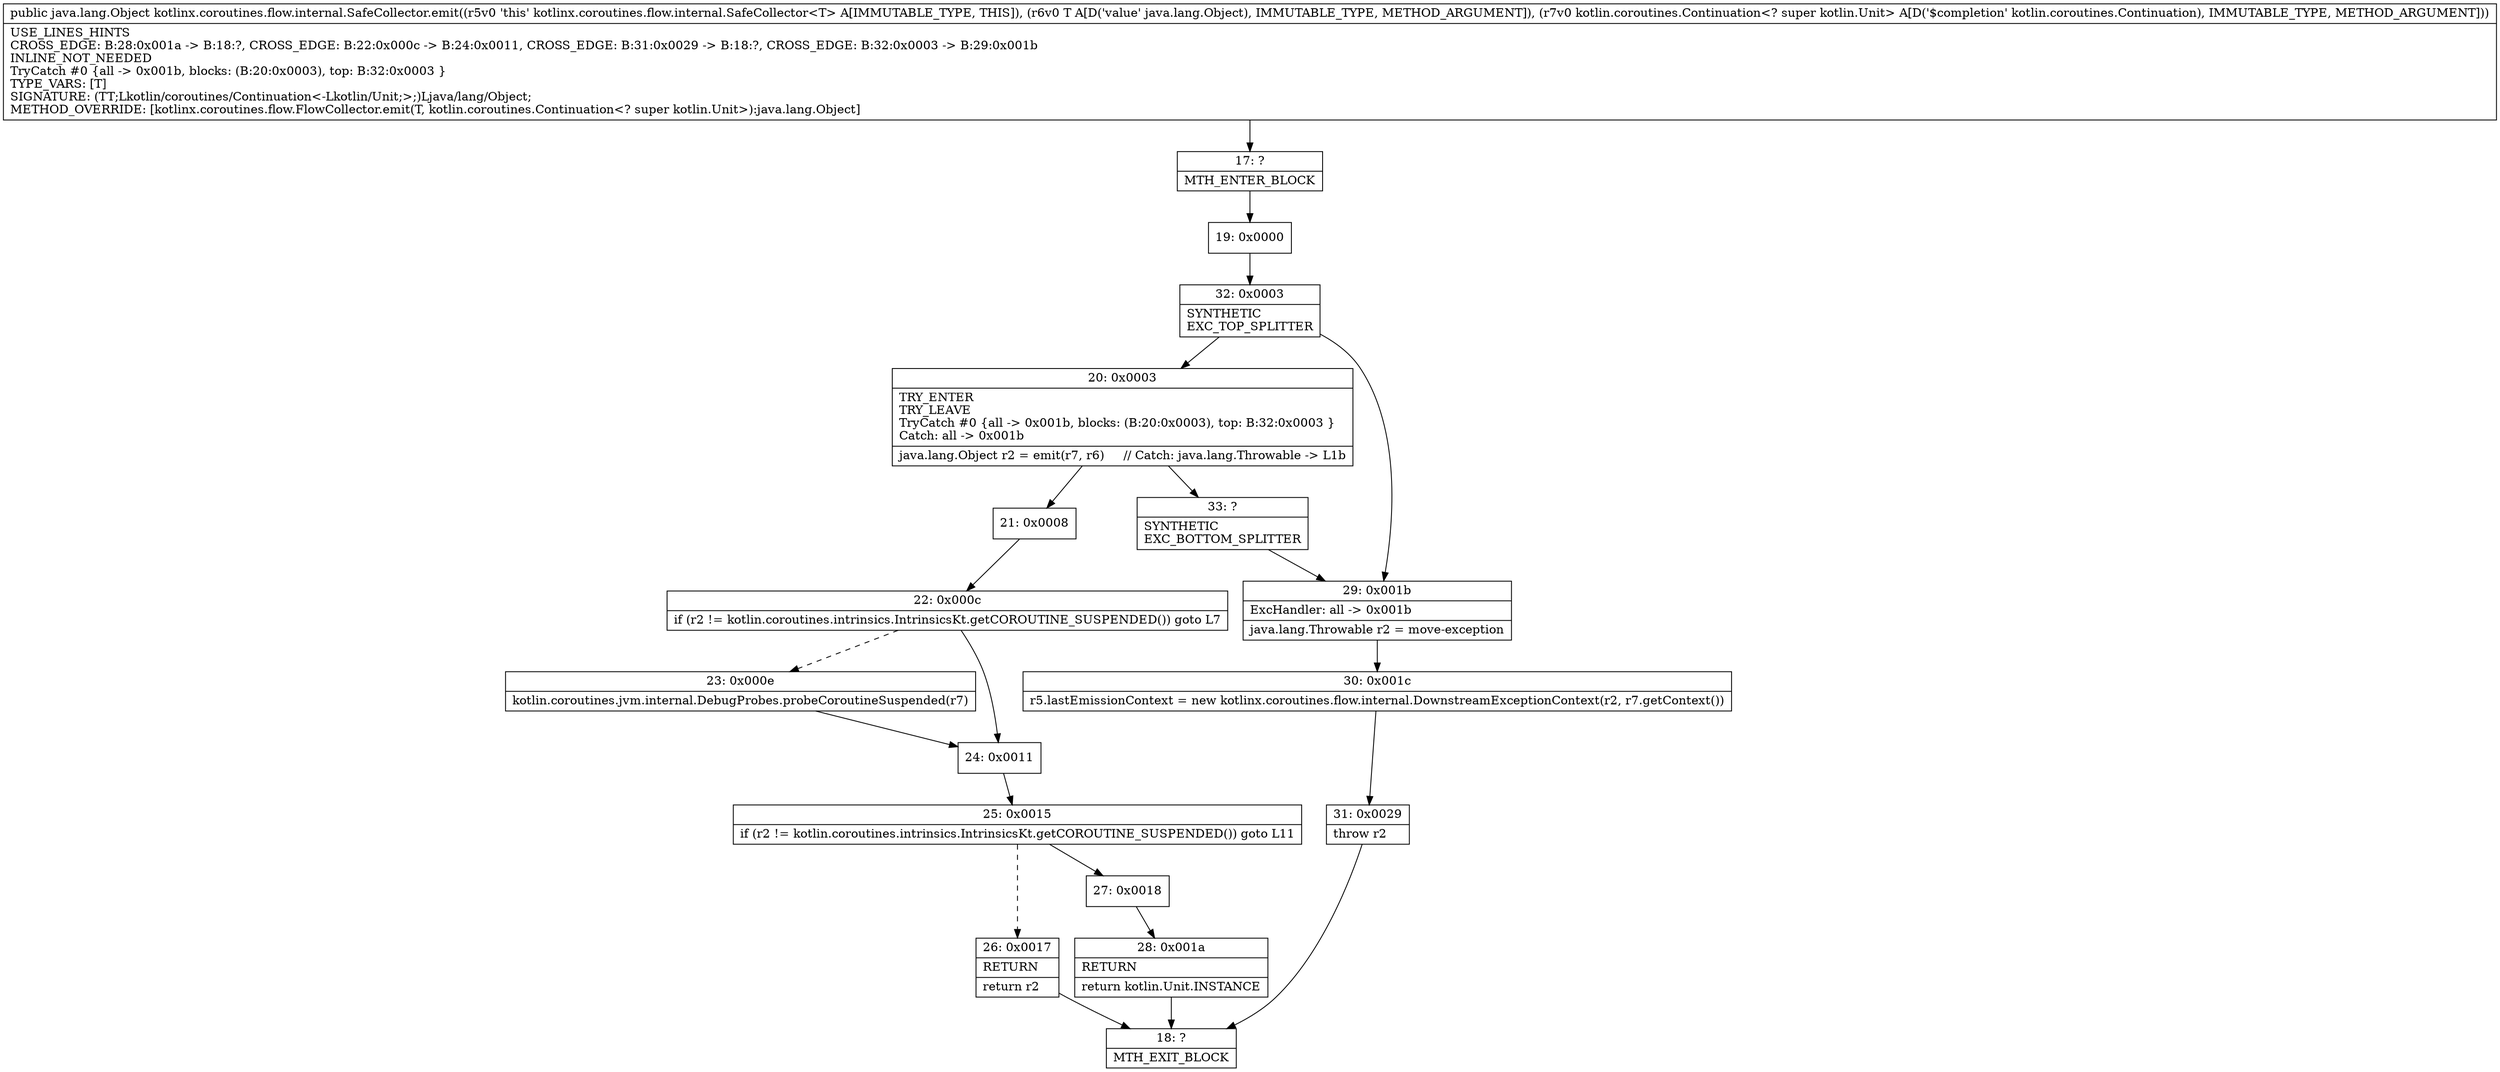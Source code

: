 digraph "CFG forkotlinx.coroutines.flow.internal.SafeCollector.emit(Ljava\/lang\/Object;Lkotlin\/coroutines\/Continuation;)Ljava\/lang\/Object;" {
Node_17 [shape=record,label="{17\:\ ?|MTH_ENTER_BLOCK\l}"];
Node_19 [shape=record,label="{19\:\ 0x0000}"];
Node_32 [shape=record,label="{32\:\ 0x0003|SYNTHETIC\lEXC_TOP_SPLITTER\l}"];
Node_20 [shape=record,label="{20\:\ 0x0003|TRY_ENTER\lTRY_LEAVE\lTryCatch #0 \{all \-\> 0x001b, blocks: (B:20:0x0003), top: B:32:0x0003 \}\lCatch: all \-\> 0x001b\l|java.lang.Object r2 = emit(r7, r6)     \/\/ Catch: java.lang.Throwable \-\> L1b\l}"];
Node_21 [shape=record,label="{21\:\ 0x0008}"];
Node_22 [shape=record,label="{22\:\ 0x000c|if (r2 != kotlin.coroutines.intrinsics.IntrinsicsKt.getCOROUTINE_SUSPENDED()) goto L7\l}"];
Node_23 [shape=record,label="{23\:\ 0x000e|kotlin.coroutines.jvm.internal.DebugProbes.probeCoroutineSuspended(r7)\l}"];
Node_24 [shape=record,label="{24\:\ 0x0011}"];
Node_25 [shape=record,label="{25\:\ 0x0015|if (r2 != kotlin.coroutines.intrinsics.IntrinsicsKt.getCOROUTINE_SUSPENDED()) goto L11\l}"];
Node_26 [shape=record,label="{26\:\ 0x0017|RETURN\l|return r2\l}"];
Node_18 [shape=record,label="{18\:\ ?|MTH_EXIT_BLOCK\l}"];
Node_27 [shape=record,label="{27\:\ 0x0018}"];
Node_28 [shape=record,label="{28\:\ 0x001a|RETURN\l|return kotlin.Unit.INSTANCE\l}"];
Node_33 [shape=record,label="{33\:\ ?|SYNTHETIC\lEXC_BOTTOM_SPLITTER\l}"];
Node_29 [shape=record,label="{29\:\ 0x001b|ExcHandler: all \-\> 0x001b\l|java.lang.Throwable r2 = move\-exception\l}"];
Node_30 [shape=record,label="{30\:\ 0x001c|r5.lastEmissionContext = new kotlinx.coroutines.flow.internal.DownstreamExceptionContext(r2, r7.getContext())\l}"];
Node_31 [shape=record,label="{31\:\ 0x0029|throw r2\l}"];
MethodNode[shape=record,label="{public java.lang.Object kotlinx.coroutines.flow.internal.SafeCollector.emit((r5v0 'this' kotlinx.coroutines.flow.internal.SafeCollector\<T\> A[IMMUTABLE_TYPE, THIS]), (r6v0 T A[D('value' java.lang.Object), IMMUTABLE_TYPE, METHOD_ARGUMENT]), (r7v0 kotlin.coroutines.Continuation\<? super kotlin.Unit\> A[D('$completion' kotlin.coroutines.Continuation), IMMUTABLE_TYPE, METHOD_ARGUMENT]))  | USE_LINES_HINTS\lCROSS_EDGE: B:28:0x001a \-\> B:18:?, CROSS_EDGE: B:22:0x000c \-\> B:24:0x0011, CROSS_EDGE: B:31:0x0029 \-\> B:18:?, CROSS_EDGE: B:32:0x0003 \-\> B:29:0x001b\lINLINE_NOT_NEEDED\lTryCatch #0 \{all \-\> 0x001b, blocks: (B:20:0x0003), top: B:32:0x0003 \}\lTYPE_VARS: [T]\lSIGNATURE: (TT;Lkotlin\/coroutines\/Continuation\<\-Lkotlin\/Unit;\>;)Ljava\/lang\/Object;\lMETHOD_OVERRIDE: [kotlinx.coroutines.flow.FlowCollector.emit(T, kotlin.coroutines.Continuation\<? super kotlin.Unit\>):java.lang.Object]\l}"];
MethodNode -> Node_17;Node_17 -> Node_19;
Node_19 -> Node_32;
Node_32 -> Node_20;
Node_32 -> Node_29;
Node_20 -> Node_21;
Node_20 -> Node_33;
Node_21 -> Node_22;
Node_22 -> Node_23[style=dashed];
Node_22 -> Node_24;
Node_23 -> Node_24;
Node_24 -> Node_25;
Node_25 -> Node_26[style=dashed];
Node_25 -> Node_27;
Node_26 -> Node_18;
Node_27 -> Node_28;
Node_28 -> Node_18;
Node_33 -> Node_29;
Node_29 -> Node_30;
Node_30 -> Node_31;
Node_31 -> Node_18;
}

